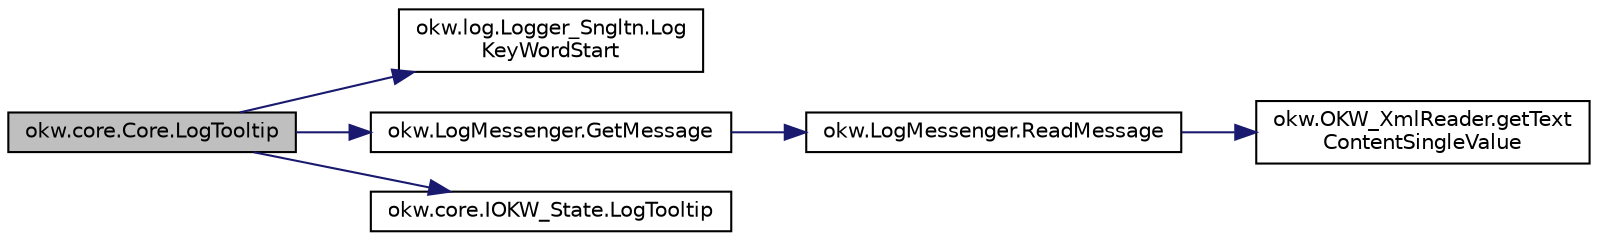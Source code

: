 digraph "okw.core.Core.LogTooltip"
{
 // INTERACTIVE_SVG=YES
 // LATEX_PDF_SIZE
  edge [fontname="Helvetica",fontsize="10",labelfontname="Helvetica",labelfontsize="10"];
  node [fontname="Helvetica",fontsize="10",shape=record];
  rankdir="LR";
  Node1101 [label="okw.core.Core.LogTooltip",height=0.2,width=0.4,color="black", fillcolor="grey75", style="filled", fontcolor="black",tooltip="Dokumentiert die Kurzinfo zu einem Werkzeug des gegebenen Objekts."];
  Node1101 -> Node1102 [color="midnightblue",fontsize="10",style="solid",fontname="Helvetica"];
  Node1102 [label="okw.log.Logger_Sngltn.Log\lKeyWordStart",height=0.2,width=0.4,color="black", fillcolor="white", style="filled",URL="$classokw_1_1log_1_1_logger___sngltn.html#a70ec25e200e00ecefc544e8fd371d2ef",tooltip="Ausgabe eines Schlüsselwortes."];
  Node1101 -> Node1103 [color="midnightblue",fontsize="10",style="solid",fontname="Helvetica"];
  Node1103 [label="okw.LogMessenger.GetMessage",height=0.2,width=0.4,color="black", fillcolor="white", style="filled",URL="$classokw_1_1_log_messenger.html#af225d1f037d47b3b085175c09d78bdd2",tooltip="Holt die Log-Meldung für MethodeNmae/Textkey ohne weitere Parameter."];
  Node1103 -> Node1104 [color="midnightblue",fontsize="10",style="solid",fontname="Helvetica"];
  Node1104 [label="okw.LogMessenger.ReadMessage",height=0.2,width=0.4,color="black", fillcolor="white", style="filled",URL="$classokw_1_1_log_messenger.html#a530cd6ab82ec82a04206a2e976ec06e3",tooltip="Interne Kernfunktion holt die Log-Meldung mit Platzhaltern aus der XML-Datei."];
  Node1104 -> Node1105 [color="midnightblue",fontsize="10",style="solid",fontname="Helvetica"];
  Node1105 [label="okw.OKW_XmlReader.getText\lContentSingleValue",height=0.2,width=0.4,color="black", fillcolor="white", style="filled",URL="$classokw_1_1_o_k_w___xml_reader.html#ab920b5335a2e1429c14cc5f8e79f39eb",tooltip="Lies den TextContent eines Tag."];
  Node1101 -> Node1106 [color="midnightblue",fontsize="10",style="solid",fontname="Helvetica"];
  Node1106 [label="okw.core.IOKW_State.LogTooltip",height=0.2,width=0.4,color="black", fillcolor="white", style="filled",URL="$interfaceokw_1_1core_1_1_i_o_k_w___state.html#a337d18daedd0cb42e8743f6f6a7d4a25",tooltip="Dokumentiert die Kurzinfo zu einem Werkzeug des gegebenen Objekts."];
}
